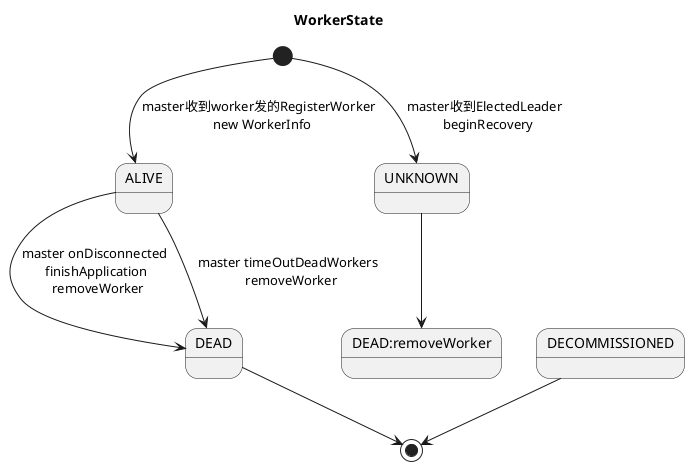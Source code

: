 @startuml
title WorkerState
[*] --> ALIVE:master收到worker发的RegisterWorker \n new WorkerInfo
[*] --> UNKNOWN:master收到ElectedLeader \n beginRecovery
ALIVE --> DEAD:master onDisconnected \n finishApplication \n removeWorker
ALIVE --> DEAD:master timeOutDeadWorkers \n removeWorker
UNKNOWN --> DEAD:removeWorker
DEAD --> [*]
DECOMMISSIONED --> [*]
@enduml